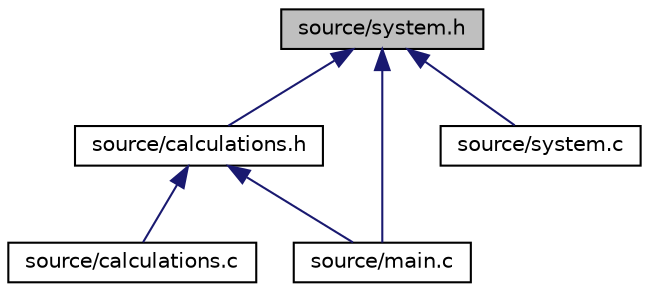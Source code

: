 digraph "source/system.h"
{
 // LATEX_PDF_SIZE
  edge [fontname="Helvetica",fontsize="10",labelfontname="Helvetica",labelfontsize="10"];
  node [fontname="Helvetica",fontsize="10",shape=record];
  Node1 [label="source/system.h",height=0.2,width=0.4,color="black", fillcolor="grey75", style="filled", fontcolor="black",tooltip="A structure to represent a system and desired PID tuning method."];
  Node1 -> Node2 [dir="back",color="midnightblue",fontsize="10",style="solid",fontname="Helvetica"];
  Node2 [label="source/calculations.h",height=0.2,width=0.4,color="black", fillcolor="white", style="filled",URL="$calculations_8h.html",tooltip="A structure to represent a system and desired PID tuning method."];
  Node2 -> Node3 [dir="back",color="midnightblue",fontsize="10",style="solid",fontname="Helvetica"];
  Node3 [label="source/calculations.c",height=0.2,width=0.4,color="black", fillcolor="white", style="filled",URL="$calculations_8c_source.html",tooltip=" "];
  Node2 -> Node4 [dir="back",color="midnightblue",fontsize="10",style="solid",fontname="Helvetica"];
  Node4 [label="source/main.c",height=0.2,width=0.4,color="black", fillcolor="white", style="filled",URL="$main_8c_source.html",tooltip=" "];
  Node1 -> Node4 [dir="back",color="midnightblue",fontsize="10",style="solid",fontname="Helvetica"];
  Node1 -> Node5 [dir="back",color="midnightblue",fontsize="10",style="solid",fontname="Helvetica"];
  Node5 [label="source/system.c",height=0.2,width=0.4,color="black", fillcolor="white", style="filled",URL="$system_8c_source.html",tooltip=" "];
}
